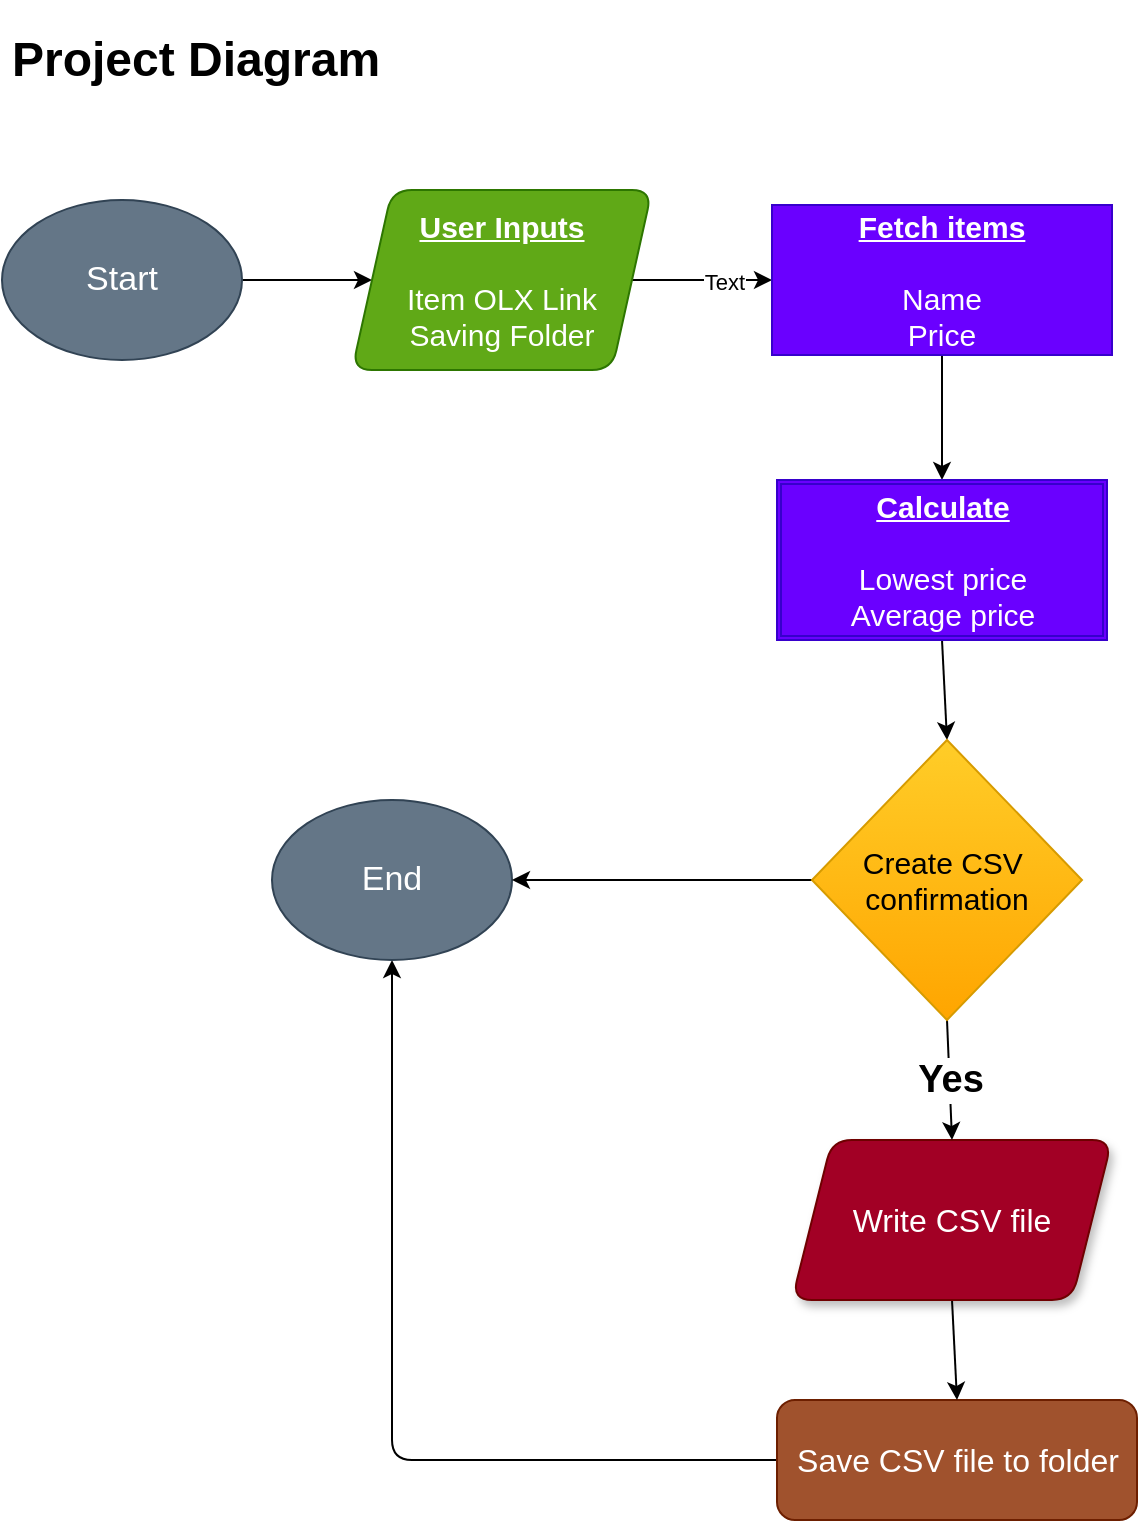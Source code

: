 <mxfile>
    <diagram id="3piz7pXAVaKBTfHvpw6L" name="Page-1">
        <mxGraphModel dx="1261" dy="1602" grid="1" gridSize="10" guides="1" tooltips="1" connect="1" arrows="1" fold="1" page="1" pageScale="1" pageWidth="850" pageHeight="1100" background="none" math="0" shadow="0">
            <root>
                <mxCell id="0"/>
                <mxCell id="1" parent="0"/>
                <mxCell id="14" style="edgeStyle=none;html=1;exitX=1;exitY=0.5;exitDx=0;exitDy=0;" parent="1" source="15" target="17" edge="1">
                    <mxGeometry relative="1" as="geometry"/>
                </mxCell>
                <mxCell id="15" value="Start" style="ellipse;whiteSpace=wrap;html=1;rounded=1;fillColor=#647687;fontColor=#ffffff;strokeColor=#314354;fontSize=17;" parent="1" vertex="1">
                    <mxGeometry x="45" y="50" width="120" height="80" as="geometry"/>
                </mxCell>
                <mxCell id="16" style="edgeStyle=none;html=1;exitX=1;exitY=0.5;exitDx=0;exitDy=0;entryX=0;entryY=0.5;entryDx=0;entryDy=0;" parent="1" source="17" target="21" edge="1">
                    <mxGeometry relative="1" as="geometry"/>
                </mxCell>
                <mxCell id="43" value="Text" style="edgeLabel;html=1;align=center;verticalAlign=middle;resizable=0;points=[];" vertex="1" connectable="0" parent="16">
                    <mxGeometry x="0.316" y="-1" relative="1" as="geometry">
                        <mxPoint as="offset"/>
                    </mxGeometry>
                </mxCell>
                <mxCell id="17" value="&lt;b style=&quot;font-size: 15px;&quot;&gt;&lt;u style=&quot;font-size: 15px;&quot;&gt;User Inputs&lt;br style=&quot;font-size: 15px;&quot;&gt;&lt;/u&gt;&lt;/b&gt;&lt;br style=&quot;font-size: 15px;&quot;&gt;Item OLX Link&lt;br style=&quot;font-size: 15px;&quot;&gt;Saving Folder" style="shape=parallelogram;perimeter=parallelogramPerimeter;whiteSpace=wrap;html=1;fixedSize=1;rounded=1;fillColor=#60a917;strokeColor=#2D7600;fontColor=#ffffff;fontSize=15;" parent="1" vertex="1">
                    <mxGeometry x="220" y="45" width="150" height="90" as="geometry"/>
                </mxCell>
                <mxCell id="18" value="&lt;h1&gt;Project Diagram&lt;/h1&gt;" style="text;html=1;strokeColor=none;fillColor=none;spacing=5;spacingTop=-20;whiteSpace=wrap;overflow=hidden;rounded=0;" parent="1" vertex="1">
                    <mxGeometry x="45" y="-40" width="195" height="40" as="geometry"/>
                </mxCell>
                <mxCell id="30" style="edgeStyle=none;html=1;exitX=0.5;exitY=1;exitDx=0;exitDy=0;entryX=0.5;entryY=0;entryDx=0;entryDy=0;" parent="1" source="21" target="26" edge="1">
                    <mxGeometry relative="1" as="geometry"/>
                </mxCell>
                <mxCell id="21" value="&lt;b style=&quot;font-size: 15px;&quot;&gt;&lt;u style=&quot;font-size: 15px;&quot;&gt;Fetch items &lt;br style=&quot;font-size: 15px;&quot;&gt;&lt;br style=&quot;font-size: 15px;&quot;&gt;&lt;/u&gt;&lt;/b&gt;Name&lt;br style=&quot;font-size: 15px;&quot;&gt;Price" style="rounded=0;whiteSpace=wrap;html=1;fillColor=#6a00ff;fontColor=#ffffff;strokeColor=#3700CC;fontSize=15;" parent="1" vertex="1">
                    <mxGeometry x="430" y="52.5" width="170" height="75" as="geometry"/>
                </mxCell>
                <mxCell id="38" style="edgeStyle=none;html=1;exitX=0;exitY=0.5;exitDx=0;exitDy=0;fontSize=15;fontColor=#000000;entryX=0.5;entryY=1;entryDx=0;entryDy=0;" parent="1" source="23" target="24" edge="1">
                    <mxGeometry relative="1" as="geometry">
                        <mxPoint x="100" y="560" as="targetPoint"/>
                        <Array as="points">
                            <mxPoint x="240" y="680"/>
                        </Array>
                    </mxGeometry>
                </mxCell>
                <mxCell id="23" value="Save CSV file to folder" style="rounded=1;whiteSpace=wrap;html=1;fillColor=#a0522d;fontColor=#ffffff;strokeColor=#6D1F00;fontSize=16;" parent="1" vertex="1">
                    <mxGeometry x="432.5" y="650" width="180" height="60" as="geometry"/>
                </mxCell>
                <mxCell id="24" value="End" style="ellipse;whiteSpace=wrap;html=1;fillColor=#647687;fontColor=#ffffff;strokeColor=#314354;fontSize=17;" parent="1" vertex="1">
                    <mxGeometry x="180" y="350" width="120" height="80" as="geometry"/>
                </mxCell>
                <mxCell id="37" style="edgeStyle=none;html=1;exitX=0.5;exitY=1;exitDx=0;exitDy=0;entryX=0.5;entryY=0;entryDx=0;entryDy=0;fontSize=15;fontColor=#000000;" parent="1" source="25" target="23" edge="1">
                    <mxGeometry relative="1" as="geometry"/>
                </mxCell>
                <mxCell id="25" value="Write CSV file" style="shape=parallelogram;perimeter=parallelogramPerimeter;whiteSpace=wrap;html=1;fixedSize=1;rounded=1;shadow=1;fillColor=#a20025;fontColor=#ffffff;strokeColor=#6F0000;fontSize=16;" parent="1" vertex="1">
                    <mxGeometry x="440" y="520" width="160" height="80" as="geometry"/>
                </mxCell>
                <mxCell id="32" style="edgeStyle=none;html=1;exitX=0.5;exitY=1;exitDx=0;exitDy=0;entryX=0.5;entryY=0;entryDx=0;entryDy=0;" parent="1" source="26" target="31" edge="1">
                    <mxGeometry relative="1" as="geometry"/>
                </mxCell>
                <mxCell id="26" value="&lt;b style=&quot;font-size: 15px;&quot;&gt;&lt;u style=&quot;font-size: 15px;&quot;&gt;Calculate&lt;/u&gt;&lt;/b&gt;&lt;br style=&quot;font-size: 15px;&quot;&gt;&lt;br style=&quot;font-size: 15px;&quot;&gt;Lowest price&lt;br style=&quot;font-size: 15px;&quot;&gt;Average price" style="shape=ext;double=1;rounded=0;whiteSpace=wrap;html=1;fillColor=#6a00ff;fontColor=#ffffff;strokeColor=#3700CC;fontSize=15;" parent="1" vertex="1">
                    <mxGeometry x="432.5" y="190" width="165" height="80" as="geometry"/>
                </mxCell>
                <mxCell id="33" value="Yes" style="edgeStyle=none;html=1;exitX=0.5;exitY=1;exitDx=0;exitDy=0;entryX=0.5;entryY=0;entryDx=0;entryDy=0;fontStyle=1;fontSize=19;" parent="1" source="31" target="25" edge="1">
                    <mxGeometry relative="1" as="geometry"/>
                </mxCell>
                <mxCell id="39" style="edgeStyle=none;html=1;exitX=0;exitY=0.5;exitDx=0;exitDy=0;entryX=1;entryY=0.5;entryDx=0;entryDy=0;fontSize=16;fontColor=#FFFFFF;" parent="1" source="31" target="24" edge="1">
                    <mxGeometry relative="1" as="geometry"/>
                </mxCell>
                <mxCell id="41" value="No" style="edgeLabel;html=1;align=center;verticalAlign=middle;resizable=0;points=[];fontSize=15;fontColor=#FFFFFF;" parent="39" vertex="1" connectable="0">
                    <mxGeometry x="-0.203" y="4" relative="1" as="geometry">
                        <mxPoint x="94" y="-24" as="offset"/>
                    </mxGeometry>
                </mxCell>
                <mxCell id="42" value="No" style="edgeLabel;html=1;align=center;verticalAlign=middle;resizable=0;points=[];fontSize=19;fontColor=#FFFFFF;" parent="39" vertex="1" connectable="0">
                    <mxGeometry x="-0.434" y="-2" relative="1" as="geometry">
                        <mxPoint x="15" y="-18" as="offset"/>
                    </mxGeometry>
                </mxCell>
                <mxCell id="31" value="&lt;font style=&quot;font-size: 15px;&quot;&gt;Create CSV&amp;nbsp; confirmation&lt;/font&gt;" style="rhombus;whiteSpace=wrap;html=1;fillColor=#ffcd28;strokeColor=#d79b00;gradientColor=#ffa500;fontColor=#000000;fontSize=15;" parent="1" vertex="1">
                    <mxGeometry x="450" y="320" width="135" height="140" as="geometry"/>
                </mxCell>
            </root>
        </mxGraphModel>
    </diagram>
</mxfile>